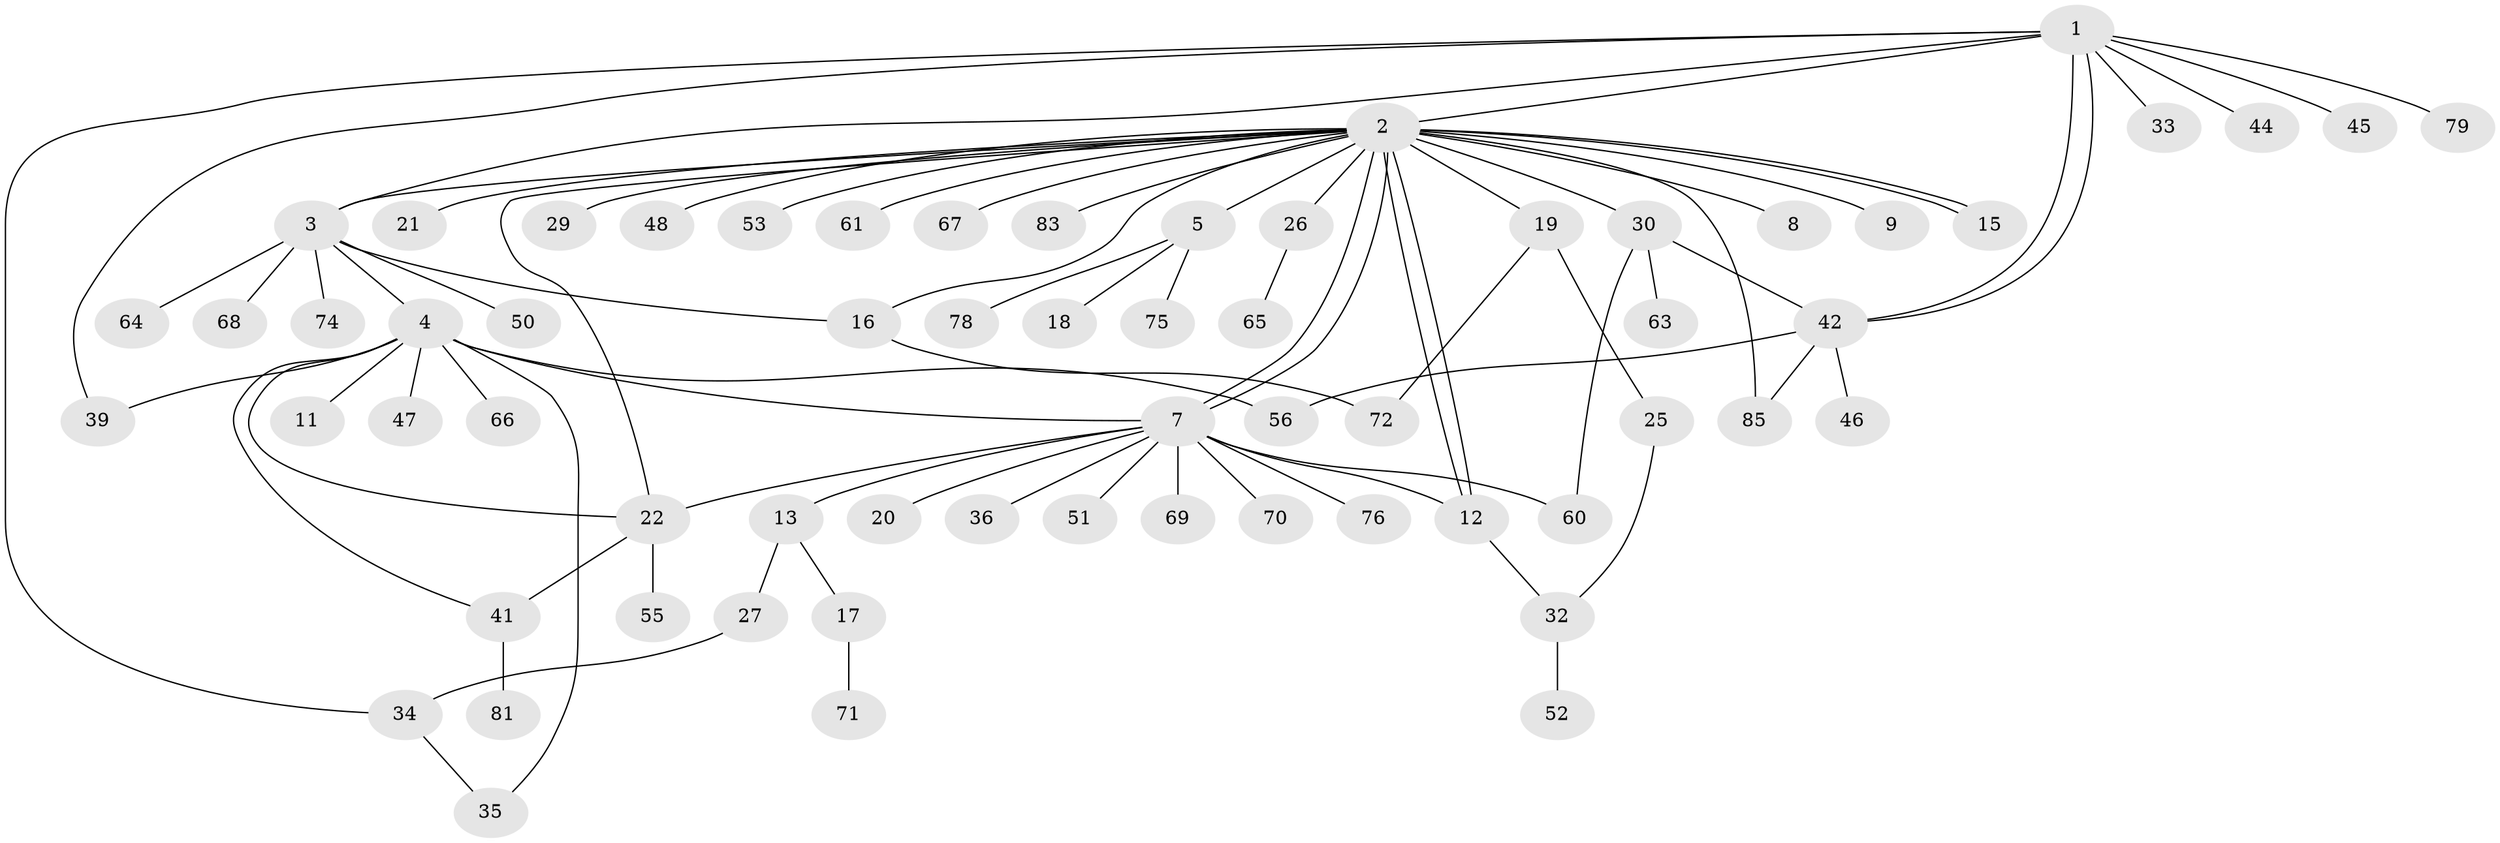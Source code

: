 // Generated by graph-tools (version 1.1) at 2025/51/02/27/25 19:51:53]
// undirected, 63 vertices, 82 edges
graph export_dot {
graph [start="1"]
  node [color=gray90,style=filled];
  1 [super="+62"];
  2 [super="+23"];
  3 [super="+40"];
  4 [super="+6"];
  5 [super="+10"];
  7 [super="+31"];
  8 [super="+14"];
  9;
  11 [super="+84"];
  12 [super="+86"];
  13 [super="+24"];
  15 [super="+73"];
  16 [super="+54"];
  17;
  18;
  19 [super="+28"];
  20;
  21;
  22 [super="+58"];
  25;
  26 [super="+38"];
  27 [super="+80"];
  29;
  30 [super="+37"];
  32;
  33;
  34;
  35 [super="+43"];
  36;
  39;
  41 [super="+77"];
  42 [super="+57"];
  44 [super="+49"];
  45;
  46;
  47;
  48;
  50;
  51;
  52;
  53;
  55 [super="+59"];
  56;
  60;
  61;
  63;
  64 [super="+82"];
  65;
  66;
  67;
  68;
  69;
  70;
  71;
  72;
  74;
  75;
  76;
  78;
  79;
  81;
  83;
  85;
  1 -- 2;
  1 -- 33;
  1 -- 34;
  1 -- 39;
  1 -- 42;
  1 -- 42;
  1 -- 44;
  1 -- 45;
  1 -- 79;
  1 -- 3;
  2 -- 3;
  2 -- 5;
  2 -- 7;
  2 -- 7;
  2 -- 8;
  2 -- 9;
  2 -- 12;
  2 -- 12;
  2 -- 15;
  2 -- 15;
  2 -- 19 [weight=2];
  2 -- 21;
  2 -- 22;
  2 -- 26;
  2 -- 29;
  2 -- 30;
  2 -- 48;
  2 -- 53;
  2 -- 61;
  2 -- 67;
  2 -- 83;
  2 -- 85;
  2 -- 16;
  3 -- 4;
  3 -- 16;
  3 -- 64;
  3 -- 68;
  3 -- 74;
  3 -- 50;
  4 -- 39;
  4 -- 47 [weight=2];
  4 -- 56;
  4 -- 66;
  4 -- 35;
  4 -- 7;
  4 -- 11 [weight=2];
  4 -- 22;
  4 -- 41;
  5 -- 18;
  5 -- 75;
  5 -- 78;
  7 -- 12;
  7 -- 13;
  7 -- 20;
  7 -- 22;
  7 -- 36;
  7 -- 51;
  7 -- 60;
  7 -- 69;
  7 -- 70;
  7 -- 76;
  12 -- 32;
  13 -- 17;
  13 -- 27;
  16 -- 72;
  17 -- 71;
  19 -- 25;
  19 -- 72;
  22 -- 41;
  22 -- 55;
  25 -- 32;
  26 -- 65;
  27 -- 34;
  30 -- 60;
  30 -- 63;
  30 -- 42;
  32 -- 52;
  34 -- 35;
  41 -- 81;
  42 -- 46;
  42 -- 56;
  42 -- 85;
}
